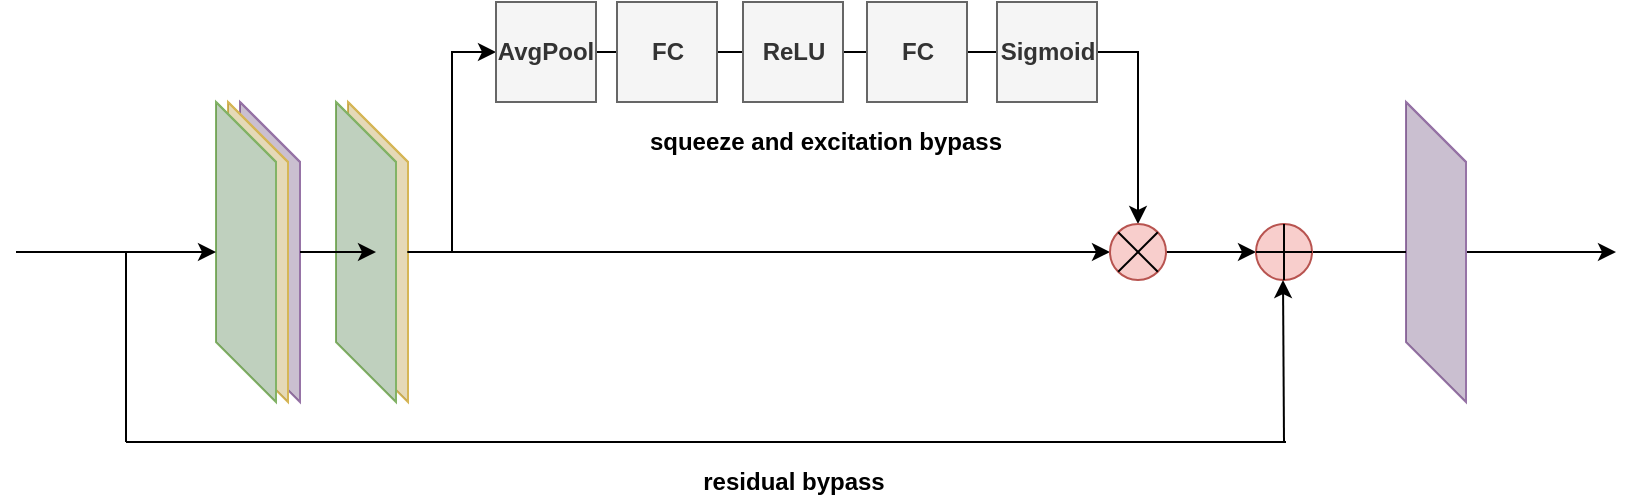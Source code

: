<mxfile version="10.6.2" type="github"><diagram id="xg2-yvKHyv0vPDCOCoh-" name="Page-1"><mxGraphModel dx="1394" dy="764" grid="1" gridSize="10" guides="1" tooltips="1" connect="1" arrows="1" fold="1" page="1" pageScale="1" pageWidth="827" pageHeight="1169" math="0" shadow="0"><root><mxCell id="0"/><mxCell id="1" parent="0"/><mxCell id="iIAIFxC7O0DXagwNlRPG-36" value="" style="shape=cube;whiteSpace=wrap;html=1;boundedLbl=1;backgroundOutline=1;darkOpacity=0.05;darkOpacity2=0.1;size=30;shadow=0;comic=0;fillColor=#e1d5e7;strokeColor=#9673a6;" parent="1" vertex="1"><mxGeometry x="122" y="230" width="30" height="150" as="geometry"/></mxCell><mxCell id="iIAIFxC7O0DXagwNlRPG-37" value="" style="shape=cube;whiteSpace=wrap;html=1;boundedLbl=1;backgroundOutline=1;darkOpacity=0.05;darkOpacity2=0.1;size=30;shadow=0;comic=0;fillColor=#fff2cc;strokeColor=#d6b656;" parent="1" vertex="1"><mxGeometry x="116" y="230" width="30" height="150" as="geometry"/></mxCell><mxCell id="iIAIFxC7O0DXagwNlRPG-38" value="" style="shape=cube;whiteSpace=wrap;html=1;boundedLbl=1;backgroundOutline=1;darkOpacity=0.05;darkOpacity2=0.1;size=30;shadow=0;comic=0;fillColor=#d5e8d4;strokeColor=#82b366;" parent="1" vertex="1"><mxGeometry x="110" y="230" width="30" height="150" as="geometry"/></mxCell><mxCell id="iIAIFxC7O0DXagwNlRPG-99" value="" style="edgeStyle=none;rounded=0;orthogonalLoop=1;jettySize=auto;html=1;endArrow=classic;endFill=1;" parent="1" source="iIAIFxC7O0DXagwNlRPG-39" edge="1"><mxGeometry relative="1" as="geometry"><mxPoint x="810" y="305" as="targetPoint"/></mxGeometry></mxCell><mxCell id="iIAIFxC7O0DXagwNlRPG-39" value="" style="shape=cube;whiteSpace=wrap;html=1;boundedLbl=1;backgroundOutline=1;darkOpacity=0.05;darkOpacity2=0.1;size=30;shadow=0;comic=0;fillColor=#e1d5e7;strokeColor=#9673a6;" parent="1" vertex="1"><mxGeometry x="705" y="230" width="30" height="150" as="geometry"/></mxCell><mxCell id="iIAIFxC7O0DXagwNlRPG-44" value="" style="edgeStyle=orthogonalEdgeStyle;rounded=0;orthogonalLoop=1;jettySize=auto;html=1;entryX=0;entryY=0.5;entryDx=0;entryDy=0;" parent="1" source="iIAIFxC7O0DXagwNlRPG-40" target="iIAIFxC7O0DXagwNlRPG-56" edge="1"><mxGeometry relative="1" as="geometry"><mxPoint x="450" y="305.0" as="targetPoint"/></mxGeometry></mxCell><mxCell id="iIAIFxC7O0DXagwNlRPG-40" value="" style="shape=cube;whiteSpace=wrap;html=1;boundedLbl=1;backgroundOutline=1;darkOpacity=0.05;darkOpacity2=0.1;size=30;shadow=0;comic=0;fillColor=#fff2cc;strokeColor=#d6b656;" parent="1" vertex="1"><mxGeometry x="176" y="230" width="30" height="150" as="geometry"/></mxCell><mxCell id="iIAIFxC7O0DXagwNlRPG-55" value="" style="edgeStyle=orthogonalEdgeStyle;rounded=0;orthogonalLoop=1;jettySize=auto;html=1;exitX=0.989;exitY=0.5;exitDx=0;exitDy=0;exitPerimeter=0;entryX=0;entryY=0.5;entryDx=0;entryDy=0;" parent="1" source="iIAIFxC7O0DXagwNlRPG-40" target="iIAIFxC7O0DXagwNlRPG-71" edge="1"><mxGeometry relative="1" as="geometry"><mxPoint x="250" y="219.897" as="targetPoint"/></mxGeometry></mxCell><mxCell id="iIAIFxC7O0DXagwNlRPG-41" value="" style="shape=cube;whiteSpace=wrap;html=1;boundedLbl=1;backgroundOutline=1;darkOpacity=0.05;darkOpacity2=0.1;size=30;shadow=0;comic=0;fillColor=#d5e8d4;strokeColor=#82b366;" parent="1" vertex="1"><mxGeometry x="170" y="230" width="30" height="150" as="geometry"/></mxCell><mxCell id="iIAIFxC7O0DXagwNlRPG-49" value="" style="endArrow=classic;html=1;" parent="1" target="iIAIFxC7O0DXagwNlRPG-38" edge="1"><mxGeometry width="50" height="50" relative="1" as="geometry"><mxPoint x="10" y="305" as="sourcePoint"/><mxPoint x="70" y="270" as="targetPoint"/></mxGeometry></mxCell><mxCell id="iIAIFxC7O0DXagwNlRPG-58" value="" style="edgeStyle=orthogonalEdgeStyle;rounded=0;orthogonalLoop=1;jettySize=auto;html=1;entryX=0.5;entryY=0;entryDx=0;entryDy=0;exitX=1;exitY=0.5;exitDx=0;exitDy=0;" parent="1" source="iIAIFxC7O0DXagwNlRPG-80" target="iIAIFxC7O0DXagwNlRPG-56" edge="1"><mxGeometry relative="1" as="geometry"><mxPoint x="370" y="219.897" as="sourcePoint"/><mxPoint x="493" y="220.0" as="targetPoint"/></mxGeometry></mxCell><mxCell id="iIAIFxC7O0DXagwNlRPG-68" value="" style="edgeStyle=orthogonalEdgeStyle;rounded=0;orthogonalLoop=1;jettySize=auto;html=1;" parent="1" source="iIAIFxC7O0DXagwNlRPG-56" target="iIAIFxC7O0DXagwNlRPG-67" edge="1"><mxGeometry relative="1" as="geometry"/></mxCell><mxCell id="iIAIFxC7O0DXagwNlRPG-56" value="" style="ellipse;whiteSpace=wrap;html=1;aspect=fixed;fillColor=#f8cecc;strokeColor=#b85450;" parent="1" vertex="1"><mxGeometry x="557" y="291" width="28" height="28" as="geometry"/></mxCell><mxCell id="iIAIFxC7O0DXagwNlRPG-97" value="" style="edgeStyle=none;rounded=0;orthogonalLoop=1;jettySize=auto;html=1;endArrow=none;endFill=0;" parent="1" source="iIAIFxC7O0DXagwNlRPG-67" target="iIAIFxC7O0DXagwNlRPG-39" edge="1"><mxGeometry relative="1" as="geometry"><mxPoint x="773" y="305" as="targetPoint"/></mxGeometry></mxCell><mxCell id="iIAIFxC7O0DXagwNlRPG-67" value="" style="ellipse;whiteSpace=wrap;html=1;aspect=fixed;fillColor=#f8cecc;strokeColor=#b85450;" parent="1" vertex="1"><mxGeometry x="630" y="291" width="28" height="28" as="geometry"/></mxCell><mxCell id="iIAIFxC7O0DXagwNlRPG-59" value="" style="endArrow=none;html=1;entryX=0;entryY=0;entryDx=0;entryDy=0;exitX=0;exitY=0;exitDx=0;exitDy=0;" parent="1" source="iIAIFxC7O0DXagwNlRPG-56" target="iIAIFxC7O0DXagwNlRPG-56" edge="1"><mxGeometry width="50" height="50" relative="1" as="geometry"><mxPoint x="127" y="450" as="sourcePoint"/><mxPoint x="177" y="400" as="targetPoint"/></mxGeometry></mxCell><mxCell id="iIAIFxC7O0DXagwNlRPG-60" value="" style="endArrow=none;html=1;entryX=1;entryY=0;entryDx=0;entryDy=0;exitX=0;exitY=1;exitDx=0;exitDy=0;" parent="1" source="iIAIFxC7O0DXagwNlRPG-56" target="iIAIFxC7O0DXagwNlRPG-56" edge="1"><mxGeometry width="50" height="50" relative="1" as="geometry"><mxPoint x="127" y="450" as="sourcePoint"/><mxPoint x="177" y="400" as="targetPoint"/></mxGeometry></mxCell><mxCell id="iIAIFxC7O0DXagwNlRPG-70" style="edgeStyle=none;rounded=0;orthogonalLoop=1;jettySize=auto;html=1;exitX=1;exitY=1;exitDx=0;exitDy=0;entryX=0;entryY=0;entryDx=0;entryDy=0;endArrow=none;endFill=0;" parent="1" source="iIAIFxC7O0DXagwNlRPG-56" target="iIAIFxC7O0DXagwNlRPG-56" edge="1"><mxGeometry relative="1" as="geometry"/></mxCell><mxCell id="iIAIFxC7O0DXagwNlRPG-75" value="" style="edgeStyle=none;rounded=0;orthogonalLoop=1;jettySize=auto;html=1;endArrow=none;endFill=0;" parent="1" source="iIAIFxC7O0DXagwNlRPG-71" target="iIAIFxC7O0DXagwNlRPG-74" edge="1"><mxGeometry relative="1" as="geometry"/></mxCell><mxCell id="iIAIFxC7O0DXagwNlRPG-71" value="AvgPool" style="whiteSpace=wrap;html=1;aspect=fixed;fillColor=#f5f5f5;strokeColor=#666666;fontColor=#333333;fontStyle=1" parent="1" vertex="1"><mxGeometry x="250" y="180" width="50" height="50" as="geometry"/></mxCell><mxCell id="iIAIFxC7O0DXagwNlRPG-77" value="" style="edgeStyle=none;rounded=0;orthogonalLoop=1;jettySize=auto;html=1;endArrow=none;endFill=0;" parent="1" source="iIAIFxC7O0DXagwNlRPG-74" target="iIAIFxC7O0DXagwNlRPG-76" edge="1"><mxGeometry relative="1" as="geometry"/></mxCell><mxCell id="iIAIFxC7O0DXagwNlRPG-74" value="FC" style="whiteSpace=wrap;html=1;aspect=fixed;fillColor=#f5f5f5;strokeColor=#666666;fontColor=#333333;fontStyle=1" parent="1" vertex="1"><mxGeometry x="310.5" y="180" width="50" height="50" as="geometry"/></mxCell><mxCell id="iIAIFxC7O0DXagwNlRPG-79" value="" style="edgeStyle=none;rounded=0;orthogonalLoop=1;jettySize=auto;html=1;endArrow=none;endFill=0;" parent="1" source="iIAIFxC7O0DXagwNlRPG-76" target="iIAIFxC7O0DXagwNlRPG-78" edge="1"><mxGeometry relative="1" as="geometry"/></mxCell><mxCell id="iIAIFxC7O0DXagwNlRPG-76" value="ReLU" style="whiteSpace=wrap;html=1;aspect=fixed;fillColor=#f5f5f5;strokeColor=#666666;fontColor=#333333;fontStyle=1" parent="1" vertex="1"><mxGeometry x="373.5" y="180" width="50" height="50" as="geometry"/></mxCell><mxCell id="iIAIFxC7O0DXagwNlRPG-81" value="" style="edgeStyle=none;rounded=0;orthogonalLoop=1;jettySize=auto;html=1;endArrow=none;endFill=0;" parent="1" source="iIAIFxC7O0DXagwNlRPG-78" target="iIAIFxC7O0DXagwNlRPG-80" edge="1"><mxGeometry relative="1" as="geometry"/></mxCell><mxCell id="iIAIFxC7O0DXagwNlRPG-78" value="FC" style="whiteSpace=wrap;html=1;aspect=fixed;fillColor=#f5f5f5;strokeColor=#666666;fontColor=#333333;fontStyle=1" parent="1" vertex="1"><mxGeometry x="435.5" y="180" width="50" height="50" as="geometry"/></mxCell><mxCell id="iIAIFxC7O0DXagwNlRPG-80" value="Sigmoid" style="whiteSpace=wrap;html=1;aspect=fixed;fillColor=#f5f5f5;strokeColor=#666666;fontColor=#333333;fontStyle=1" parent="1" vertex="1"><mxGeometry x="500.5" y="180" width="50" height="50" as="geometry"/></mxCell><mxCell id="iIAIFxC7O0DXagwNlRPG-91" value="" style="endArrow=none;html=1;" parent="1" edge="1"><mxGeometry width="50" height="50" relative="1" as="geometry"><mxPoint x="65" y="400" as="sourcePoint"/><mxPoint x="65" y="305" as="targetPoint"/></mxGeometry></mxCell><mxCell id="iIAIFxC7O0DXagwNlRPG-92" value="" style="endArrow=classic;html=1;endFill=1;" parent="1" edge="1"><mxGeometry width="50" height="50" relative="1" as="geometry"><mxPoint x="644" y="400" as="sourcePoint"/><mxPoint x="643.5" y="319.0" as="targetPoint"/></mxGeometry></mxCell><mxCell id="iIAIFxC7O0DXagwNlRPG-93" value="" style="endArrow=none;html=1;" parent="1" edge="1"><mxGeometry width="50" height="50" relative="1" as="geometry"><mxPoint x="65" y="400" as="sourcePoint"/><mxPoint x="645" y="400" as="targetPoint"/></mxGeometry></mxCell><mxCell id="iIAIFxC7O0DXagwNlRPG-101" value="" style="edgeStyle=none;rounded=0;orthogonalLoop=1;jettySize=auto;html=1;endArrow=classic;endFill=1;" parent="1" source="iIAIFxC7O0DXagwNlRPG-36" edge="1"><mxGeometry relative="1" as="geometry"><mxPoint x="190" y="305" as="targetPoint"/></mxGeometry></mxCell><mxCell id="iIAIFxC7O0DXagwNlRPG-102" value="" style="endArrow=none;html=1;entryX=1;entryY=0.5;entryDx=0;entryDy=0;exitX=0;exitY=0.5;exitDx=0;exitDy=0;" parent="1" source="iIAIFxC7O0DXagwNlRPG-67" target="iIAIFxC7O0DXagwNlRPG-67" edge="1"><mxGeometry width="50" height="50" relative="1" as="geometry"><mxPoint x="10" y="480" as="sourcePoint"/><mxPoint x="60" y="430" as="targetPoint"/></mxGeometry></mxCell><mxCell id="iIAIFxC7O0DXagwNlRPG-103" value="" style="endArrow=none;html=1;entryX=0.5;entryY=0;entryDx=0;entryDy=0;exitX=0.5;exitY=1;exitDx=0;exitDy=0;" parent="1" source="iIAIFxC7O0DXagwNlRPG-67" target="iIAIFxC7O0DXagwNlRPG-67" edge="1"><mxGeometry width="50" height="50" relative="1" as="geometry"><mxPoint x="10" y="480" as="sourcePoint"/><mxPoint x="60" y="430" as="targetPoint"/></mxGeometry></mxCell><mxCell id="iIAIFxC7O0DXagwNlRPG-104" value="&lt;b&gt;residual bypass&lt;/b&gt;" style="text;html=1;strokeColor=none;fillColor=none;align=center;verticalAlign=middle;whiteSpace=wrap;rounded=0;" parent="1" vertex="1"><mxGeometry x="343.5" y="410" width="110" height="20" as="geometry"/></mxCell><mxCell id="iIAIFxC7O0DXagwNlRPG-105" value="&lt;b&gt;squeeze and&amp;nbsp;excitation bypass&lt;/b&gt;" style="text;html=1;strokeColor=none;fillColor=none;align=center;verticalAlign=middle;whiteSpace=wrap;rounded=0;" parent="1" vertex="1"><mxGeometry x="320" y="240" width="190" height="20" as="geometry"/></mxCell></root></mxGraphModel></diagram></mxfile>